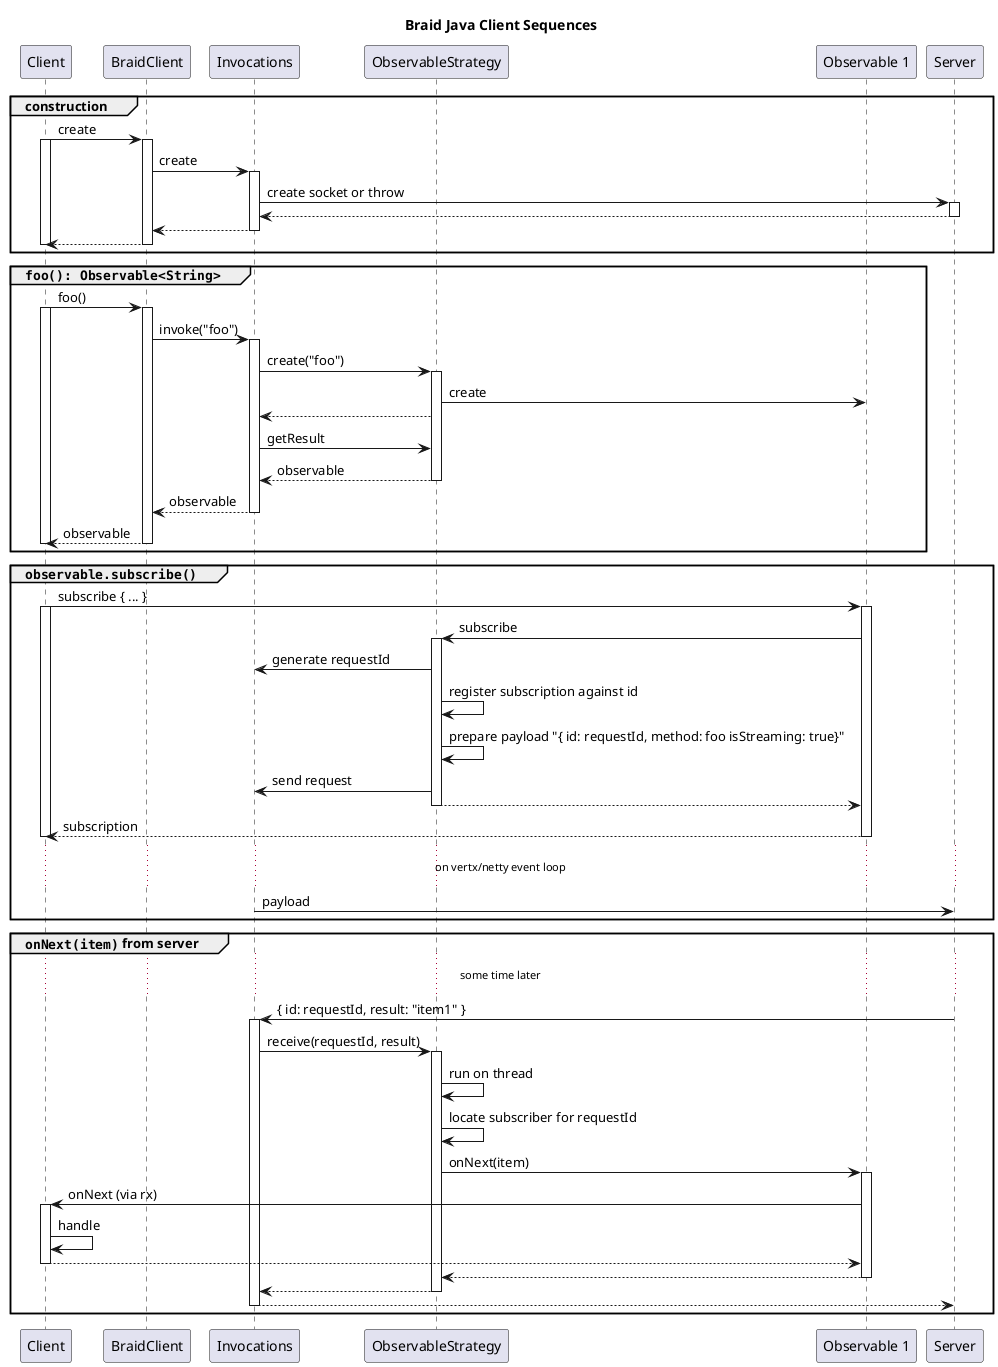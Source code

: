 @startuml "braid-client"

title Braid Java Client Sequences

participant "Client" as c
participant "BraidClient" as b
participant "Invocations" as i
participant "ObservableStrategy" as o
participant "Observable 1" as o1
participant "Server" as s

group construction
c -> b: create
activate c
activate b
b -> i: create
activate i
i -> s: create socket or throw
activate s
s --> i
deactivate s
i --> b
deactivate i
b --> c
deactivate b
deactivate c
end group 

group ""foo(): Observable<String>""
c -> b: foo()
activate c
activate b
b -> i: invoke("foo")
activate i
i -> o: create("foo")
activate o
o -> o1: create
o --> i:
i -> o: getResult
o --> i: observable
deactivate o
i --> b: observable
deactivate i
b --> c: observable
deactivate b
deactivate c
end group

group ""observable.subscribe()""
c -> o1: subscribe { ... }
activate c
activate o1
o1 -> o: subscribe
activate o
o -> i: generate requestId
o -> o: register subscription against id
o -> o: prepare payload "{ id: requestId, method: foo isStreaming: true}"
o -> i: send request
o --> o1
deactivate o
o1 --> c: subscription
deactivate o1
deactivate c
... on vertx/netty event loop ...
i -> s: payload
end group

group ""onNext(item)"" from server
... some time later ...
s -> i: { id: requestId, result: "item1" }
activate i
i -> o: receive(requestId, result)
activate o
o -> o: run on thread
o -> o: locate subscriber for requestId
o -> o1: onNext(item)
activate o1
o1 -> c: onNext (via rx)
activate c
c -> c: handle
c --> o1
deactivate c
o1 --> o
deactivate o1
o --> i:
deactivate o
i --> s:
deactivate i
end group
@enduml

